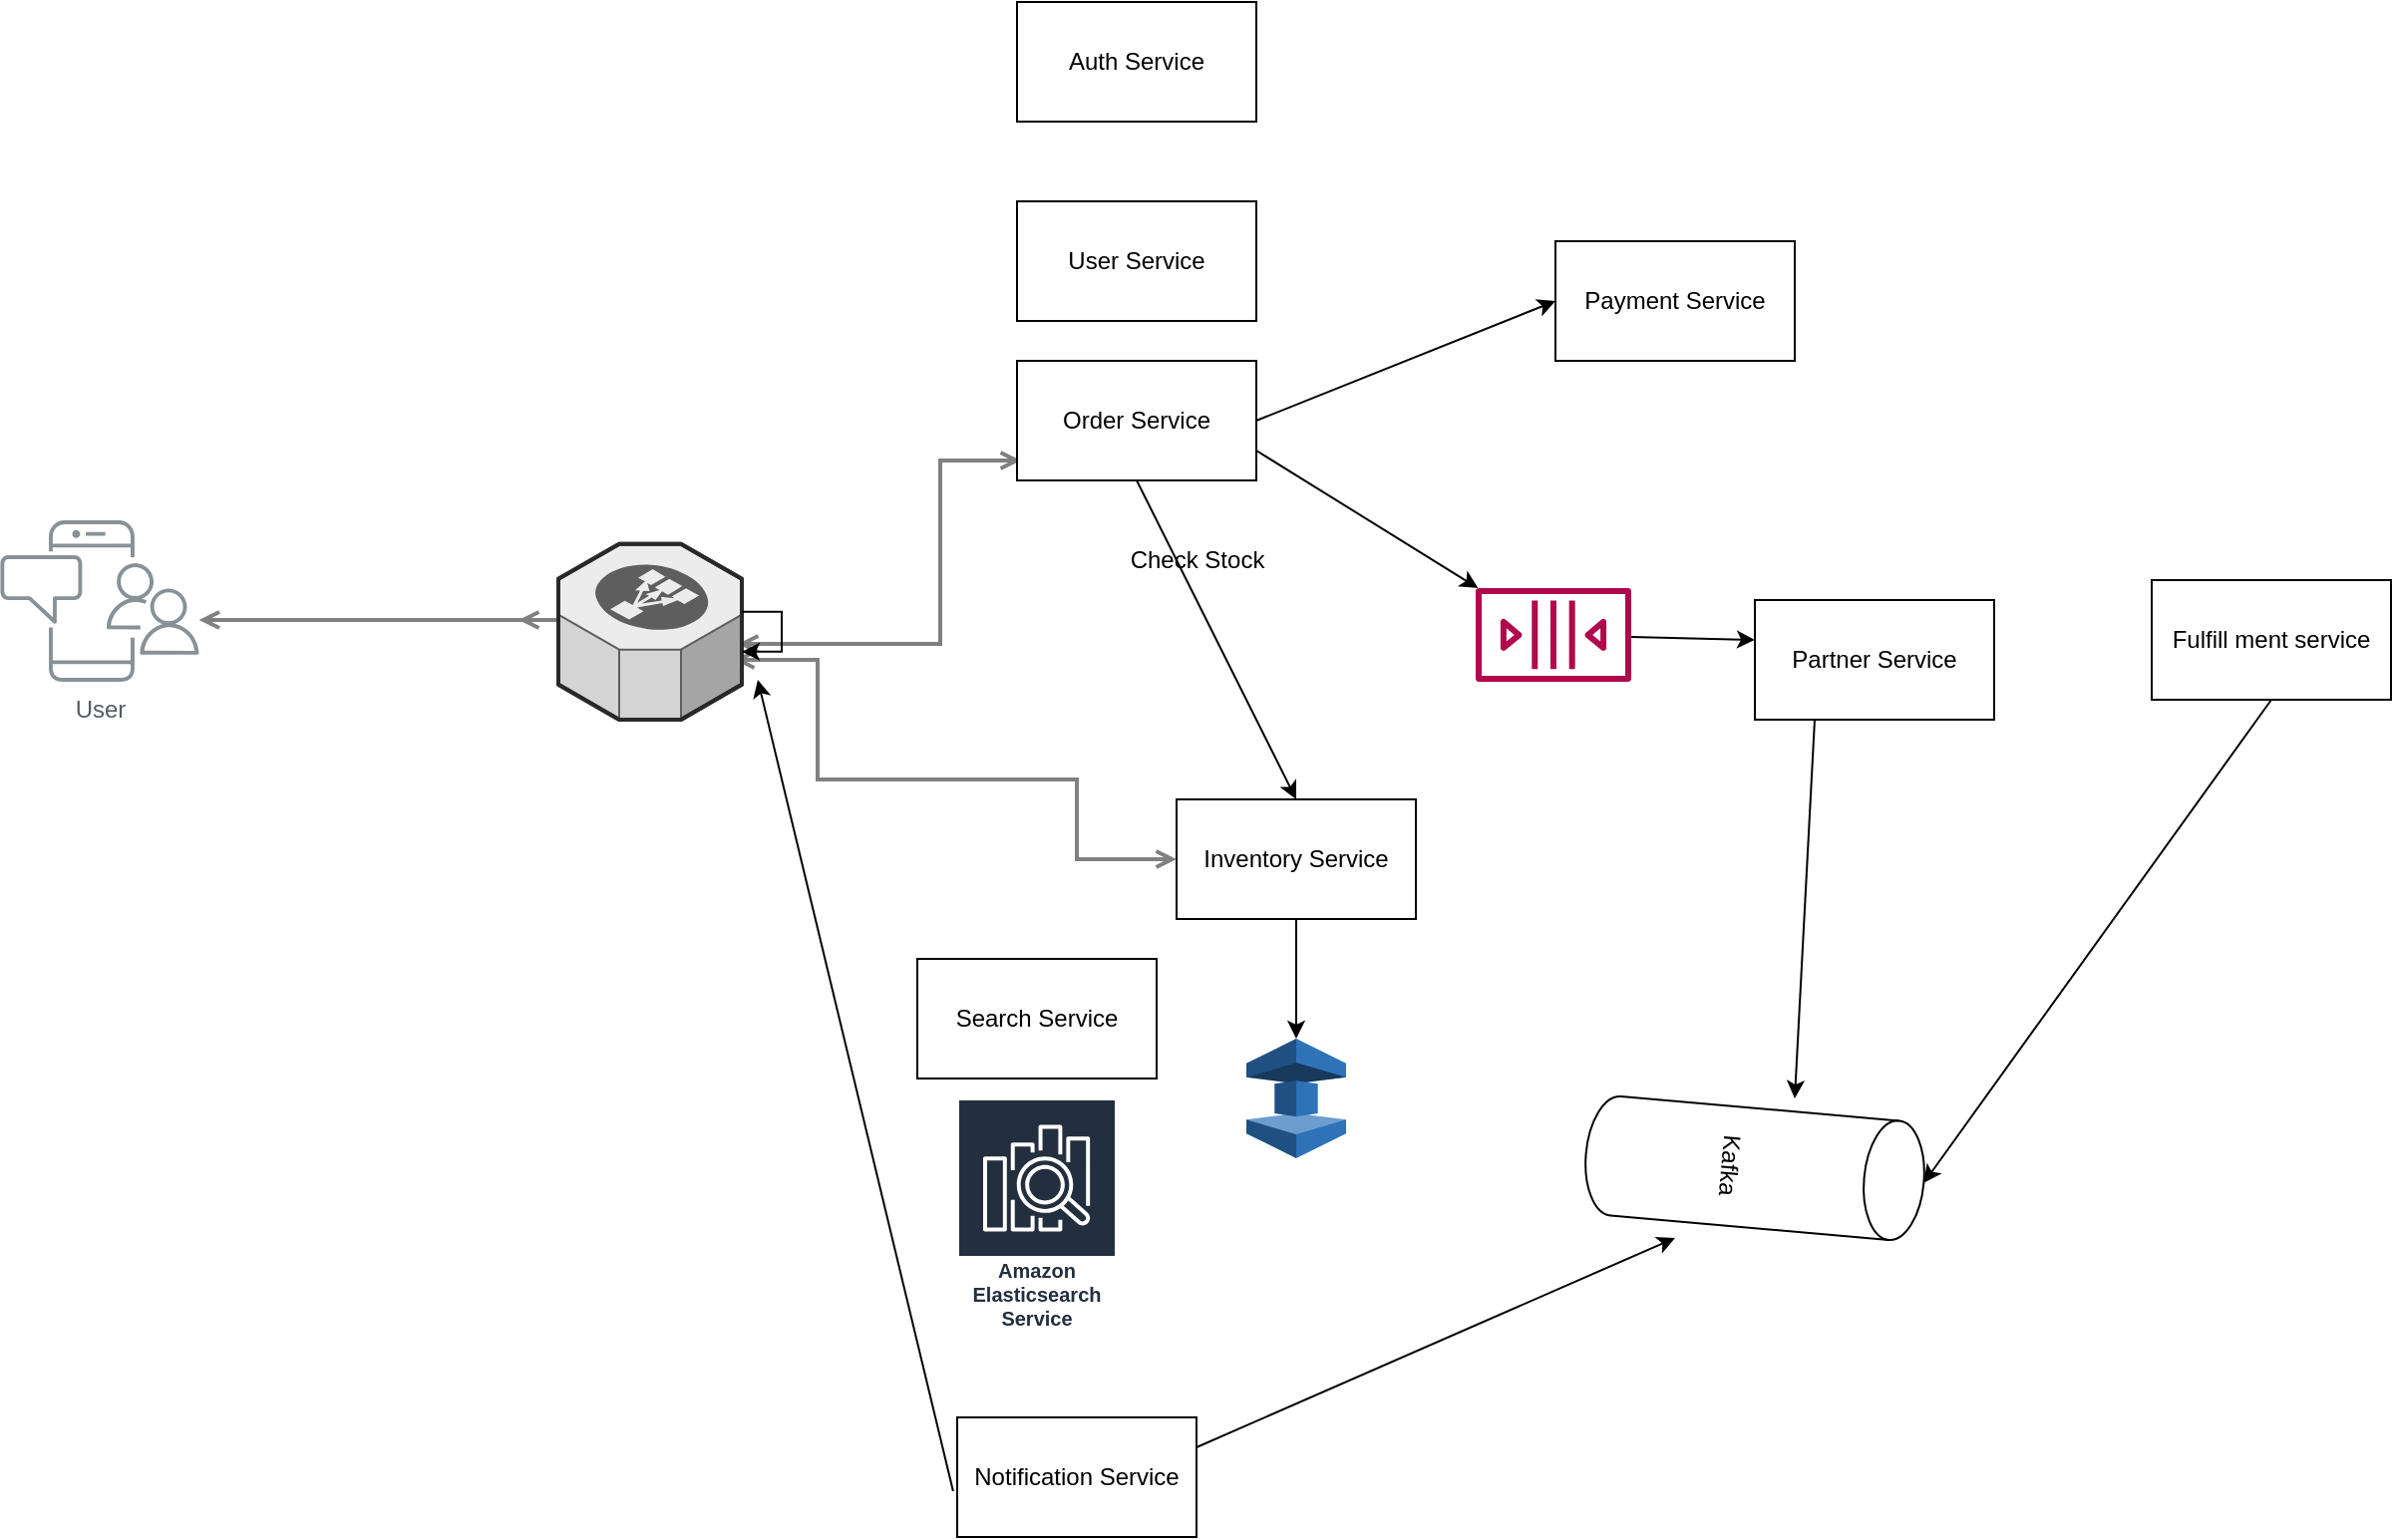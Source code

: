 <mxfile version="16.4.7" type="github">
  <diagram id="Ht1M8jgEwFfnCIfOTk4-" name="Page-1">
    <mxGraphModel dx="1298" dy="754" grid="1" gridSize="10" guides="1" tooltips="1" connect="1" arrows="1" fold="1" page="1" pageScale="1" pageWidth="1169" pageHeight="827" math="0" shadow="0">
      <root>
        <mxCell id="0" />
        <mxCell id="1" parent="0" />
        <mxCell id="UEzPUAAOIrF-is8g5C7q-132" style="edgeStyle=orthogonalEdgeStyle;rounded=0;orthogonalLoop=1;jettySize=auto;html=1;startArrow=open;startFill=0;endArrow=open;endFill=0;strokeWidth=2;strokeColor=#808080;" parent="1" edge="1">
          <mxGeometry relative="1" as="geometry">
            <Array as="points">
              <mxPoint x="561.5" y="322" />
              <mxPoint x="561.5" y="230" />
            </Array>
            <mxPoint x="459.999" y="322" as="sourcePoint" />
            <mxPoint x="602" y="230" as="targetPoint" />
          </mxGeometry>
        </mxCell>
        <mxCell id="UEzPUAAOIrF-is8g5C7q-136" style="edgeStyle=orthogonalEdgeStyle;rounded=0;orthogonalLoop=1;jettySize=auto;html=1;startArrow=open;startFill=0;endArrow=open;endFill=0;strokeWidth=2;strokeColor=#808080;entryX=0;entryY=0.5;entryDx=0;entryDy=0;" parent="1" target="qoS-QhFVej92_UiPEpVk-10" edge="1">
          <mxGeometry relative="1" as="geometry">
            <Array as="points">
              <mxPoint x="500" y="330" />
              <mxPoint x="500" y="390" />
              <mxPoint x="630" y="390" />
              <mxPoint x="630" y="430" />
            </Array>
            <mxPoint x="457.999" y="330" as="sourcePoint" />
            <mxPoint x="580" y="340" as="targetPoint" />
          </mxGeometry>
        </mxCell>
        <mxCell id="UEzPUAAOIrF-is8g5C7q-139" style="edgeStyle=orthogonalEdgeStyle;rounded=0;orthogonalLoop=1;jettySize=auto;html=1;startArrow=open;startFill=0;endArrow=open;endFill=0;strokeWidth=2;strokeColor=#808080;" parent="1" source="UEzPUAAOIrF-is8g5C7q-110" edge="1">
          <mxGeometry relative="1" as="geometry">
            <mxPoint x="270.285" y="261.676" as="sourcePoint" />
            <mxPoint x="350" y="310" as="targetPoint" />
            <Array as="points">
              <mxPoint x="413" y="310" />
            </Array>
          </mxGeometry>
        </mxCell>
        <mxCell id="UEzPUAAOIrF-is8g5C7q-110" value="User" style="outlineConnect=0;gradientColor=none;fontColor=#545B64;strokeColor=none;fillColor=#879196;dashed=0;verticalLabelPosition=bottom;verticalAlign=top;align=center;html=1;fontSize=12;fontStyle=0;aspect=fixed;shape=mxgraph.aws4.illustration_notification;pointerEvents=1;labelBackgroundColor=#ffffff;" parent="1" vertex="1">
          <mxGeometry x="90" y="260" width="100" height="81" as="geometry" />
        </mxCell>
        <mxCell id="qoS-QhFVej92_UiPEpVk-1" value="" style="verticalLabelPosition=bottom;html=1;verticalAlign=top;strokeWidth=1;align=center;outlineConnect=0;dashed=0;outlineConnect=0;shape=mxgraph.aws3d.elasticLoadBalancing;fillColor=#ECECEC;strokeColor=#5E5E5E;aspect=fixed;" vertex="1" parent="1">
          <mxGeometry x="370" y="271.83" width="92" height="88.17" as="geometry" />
        </mxCell>
        <mxCell id="qoS-QhFVej92_UiPEpVk-2" value="Auth Service" style="rounded=0;whiteSpace=wrap;html=1;" vertex="1" parent="1">
          <mxGeometry x="600" width="120" height="60" as="geometry" />
        </mxCell>
        <mxCell id="qoS-QhFVej92_UiPEpVk-3" value="Order Service" style="rounded=0;whiteSpace=wrap;html=1;" vertex="1" parent="1">
          <mxGeometry x="600" y="180" width="120" height="60" as="geometry" />
        </mxCell>
        <mxCell id="qoS-QhFVej92_UiPEpVk-4" value="Partner Service" style="rounded=0;whiteSpace=wrap;html=1;" vertex="1" parent="1">
          <mxGeometry x="970" y="300" width="120" height="60" as="geometry" />
        </mxCell>
        <mxCell id="qoS-QhFVej92_UiPEpVk-5" value="Fulfill ment service" style="rounded=0;whiteSpace=wrap;html=1;" vertex="1" parent="1">
          <mxGeometry x="1169" y="290" width="120" height="60" as="geometry" />
        </mxCell>
        <mxCell id="qoS-QhFVej92_UiPEpVk-6" value="Notification Service" style="rounded=0;whiteSpace=wrap;html=1;" vertex="1" parent="1">
          <mxGeometry x="570" y="710" width="120" height="60" as="geometry" />
        </mxCell>
        <mxCell id="qoS-QhFVej92_UiPEpVk-7" style="edgeStyle=orthogonalEdgeStyle;rounded=0;orthogonalLoop=1;jettySize=auto;html=1;" edge="1" parent="1" source="qoS-QhFVej92_UiPEpVk-1" target="qoS-QhFVej92_UiPEpVk-1">
          <mxGeometry relative="1" as="geometry" />
        </mxCell>
        <mxCell id="qoS-QhFVej92_UiPEpVk-8" value="User Service" style="whiteSpace=wrap;html=1;rounded=0;" vertex="1" parent="1">
          <mxGeometry x="600" y="100" width="120" height="60" as="geometry" />
        </mxCell>
        <mxCell id="qoS-QhFVej92_UiPEpVk-10" value="Inventory Service" style="rounded=0;whiteSpace=wrap;html=1;" vertex="1" parent="1">
          <mxGeometry x="680" y="400" width="120" height="60" as="geometry" />
        </mxCell>
        <mxCell id="qoS-QhFVej92_UiPEpVk-11" value="" style="endArrow=classic;html=1;rounded=0;entryX=0.5;entryY=0;entryDx=0;entryDy=0;exitX=0.5;exitY=1;exitDx=0;exitDy=0;" edge="1" parent="1" source="qoS-QhFVej92_UiPEpVk-3" target="qoS-QhFVej92_UiPEpVk-10">
          <mxGeometry width="50" height="50" relative="1" as="geometry">
            <mxPoint x="640" y="270" as="sourcePoint" />
            <mxPoint x="690" y="260" as="targetPoint" />
          </mxGeometry>
        </mxCell>
        <mxCell id="qoS-QhFVej92_UiPEpVk-12" value="Check Stock" style="text;html=1;align=center;verticalAlign=middle;resizable=0;points=[];autosize=1;strokeColor=none;fillColor=none;" vertex="1" parent="1">
          <mxGeometry x="650" y="270" width="80" height="20" as="geometry" />
        </mxCell>
        <mxCell id="qoS-QhFVej92_UiPEpVk-13" value="Payment Service" style="rounded=0;whiteSpace=wrap;html=1;" vertex="1" parent="1">
          <mxGeometry x="870" y="120" width="120" height="60" as="geometry" />
        </mxCell>
        <mxCell id="qoS-QhFVej92_UiPEpVk-14" value="" style="endArrow=classic;html=1;rounded=0;entryX=0;entryY=0.5;entryDx=0;entryDy=0;exitX=1;exitY=0.5;exitDx=0;exitDy=0;" edge="1" parent="1" source="qoS-QhFVej92_UiPEpVk-3" target="qoS-QhFVej92_UiPEpVk-13">
          <mxGeometry width="50" height="50" relative="1" as="geometry">
            <mxPoint x="720" y="230" as="sourcePoint" />
            <mxPoint x="770" y="180" as="targetPoint" />
          </mxGeometry>
        </mxCell>
        <mxCell id="qoS-QhFVej92_UiPEpVk-19" value="Kafka" style="shape=cylinder3;whiteSpace=wrap;html=1;boundedLbl=1;backgroundOutline=1;size=15;rotation=95;" vertex="1" parent="1">
          <mxGeometry x="940" y="500" width="60" height="170" as="geometry" />
        </mxCell>
        <mxCell id="qoS-QhFVej92_UiPEpVk-20" value="" style="endArrow=classic;html=1;rounded=0;exitX=1;exitY=0.75;exitDx=0;exitDy=0;" edge="1" parent="1" source="qoS-QhFVej92_UiPEpVk-3" target="qoS-QhFVej92_UiPEpVk-25">
          <mxGeometry width="50" height="50" relative="1" as="geometry">
            <mxPoint x="720" y="270" as="sourcePoint" />
            <mxPoint x="810" y="320" as="targetPoint" />
          </mxGeometry>
        </mxCell>
        <mxCell id="qoS-QhFVej92_UiPEpVk-22" value="" style="endArrow=classic;html=1;rounded=0;exitX=0.25;exitY=1;exitDx=0;exitDy=0;" edge="1" parent="1" source="qoS-QhFVej92_UiPEpVk-4">
          <mxGeometry width="50" height="50" relative="1" as="geometry">
            <mxPoint x="840" y="420" as="sourcePoint" />
            <mxPoint x="990" y="550" as="targetPoint" />
          </mxGeometry>
        </mxCell>
        <mxCell id="qoS-QhFVej92_UiPEpVk-24" value="" style="endArrow=classic;html=1;rounded=0;exitX=0.5;exitY=1;exitDx=0;exitDy=0;entryX=0.5;entryY=0;entryDx=0;entryDy=0;entryPerimeter=0;" edge="1" parent="1" source="qoS-QhFVej92_UiPEpVk-5" target="qoS-QhFVej92_UiPEpVk-19">
          <mxGeometry width="50" height="50" relative="1" as="geometry">
            <mxPoint x="740" y="410" as="sourcePoint" />
            <mxPoint x="880" y="580" as="targetPoint" />
          </mxGeometry>
        </mxCell>
        <mxCell id="qoS-QhFVej92_UiPEpVk-25" value="" style="sketch=0;outlineConnect=0;fontColor=#232F3E;gradientColor=none;fillColor=#B0084D;strokeColor=none;dashed=0;verticalLabelPosition=bottom;verticalAlign=top;align=center;html=1;fontSize=12;fontStyle=0;aspect=fixed;pointerEvents=1;shape=mxgraph.aws4.queue;" vertex="1" parent="1">
          <mxGeometry x="830" y="294" width="78" height="47" as="geometry" />
        </mxCell>
        <mxCell id="qoS-QhFVej92_UiPEpVk-26" value="" style="endArrow=classic;html=1;rounded=0;" edge="1" parent="1" source="qoS-QhFVej92_UiPEpVk-25">
          <mxGeometry width="50" height="50" relative="1" as="geometry">
            <mxPoint x="920" y="370" as="sourcePoint" />
            <mxPoint x="970" y="320" as="targetPoint" />
          </mxGeometry>
        </mxCell>
        <mxCell id="qoS-QhFVej92_UiPEpVk-27" value="" style="endArrow=classic;html=1;rounded=0;exitX=1;exitY=0.25;exitDx=0;exitDy=0;" edge="1" parent="1" source="qoS-QhFVej92_UiPEpVk-6">
          <mxGeometry width="50" height="50" relative="1" as="geometry">
            <mxPoint x="700" y="700" as="sourcePoint" />
            <mxPoint x="930" y="620" as="targetPoint" />
          </mxGeometry>
        </mxCell>
        <mxCell id="qoS-QhFVej92_UiPEpVk-28" value="" style="endArrow=classic;html=1;rounded=0;exitX=-0.017;exitY=0.617;exitDx=0;exitDy=0;exitPerimeter=0;" edge="1" parent="1" source="qoS-QhFVej92_UiPEpVk-6">
          <mxGeometry width="50" height="50" relative="1" as="geometry">
            <mxPoint x="470" y="680" as="sourcePoint" />
            <mxPoint x="470" y="340" as="targetPoint" />
          </mxGeometry>
        </mxCell>
        <mxCell id="qoS-QhFVej92_UiPEpVk-29" value="" style="outlineConnect=0;dashed=0;verticalLabelPosition=bottom;verticalAlign=top;align=center;html=1;shape=mxgraph.aws3.elasticache;fillColor=#2E73B8;gradientColor=none;" vertex="1" parent="1">
          <mxGeometry x="715" y="520" width="50" height="60" as="geometry" />
        </mxCell>
        <mxCell id="qoS-QhFVej92_UiPEpVk-30" value="" style="edgeStyle=orthogonalEdgeStyle;rounded=0;orthogonalLoop=1;jettySize=auto;html=1;" edge="1" parent="1" source="qoS-QhFVej92_UiPEpVk-10" target="qoS-QhFVej92_UiPEpVk-29">
          <mxGeometry relative="1" as="geometry" />
        </mxCell>
        <mxCell id="qoS-QhFVej92_UiPEpVk-31" value="Search Service" style="rounded=0;whiteSpace=wrap;html=1;" vertex="1" parent="1">
          <mxGeometry x="550" y="480" width="120" height="60" as="geometry" />
        </mxCell>
        <mxCell id="qoS-QhFVej92_UiPEpVk-32" value="Amazon Elasticsearch Service" style="sketch=0;outlineConnect=0;fontColor=#232F3E;gradientColor=none;strokeColor=#ffffff;fillColor=#232F3E;dashed=0;verticalLabelPosition=middle;verticalAlign=bottom;align=center;html=1;whiteSpace=wrap;fontSize=10;fontStyle=1;spacing=3;shape=mxgraph.aws4.productIcon;prIcon=mxgraph.aws4.elasticsearch_service;" vertex="1" parent="1">
          <mxGeometry x="570" y="550" width="80" height="120" as="geometry" />
        </mxCell>
      </root>
    </mxGraphModel>
  </diagram>
</mxfile>
